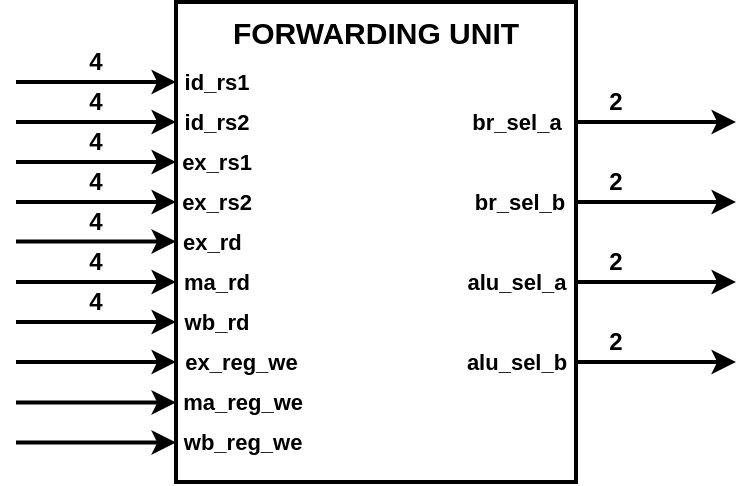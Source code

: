 <mxfile version="24.7.5">
  <diagram name="Page-1" id="dUW8negXkGSg0LMJL4hW">
    <mxGraphModel dx="600" dy="355" grid="1" gridSize="10" guides="1" tooltips="1" connect="1" arrows="1" fold="1" page="1" pageScale="1" pageWidth="1169" pageHeight="827" math="0" shadow="0">
      <root>
        <mxCell id="0" />
        <mxCell id="1" parent="0" />
        <mxCell id="GHogN01c5HszQXgdd7T0-1" value="" style="rounded=0;whiteSpace=wrap;html=1;strokeWidth=2;fontStyle=1" parent="1" vertex="1">
          <mxGeometry x="320" y="200" width="200" height="240" as="geometry" />
        </mxCell>
        <mxCell id="GHogN01c5HszQXgdd7T0-2" value="id_rs1" style="endArrow=classic;html=1;rounded=0;strokeWidth=2;fontStyle=1" parent="1" edge="1">
          <mxGeometry x="1" y="20" width="50" height="50" relative="1" as="geometry">
            <mxPoint x="240" y="240" as="sourcePoint" />
            <mxPoint x="320" y="240" as="targetPoint" />
            <mxPoint x="20" y="20" as="offset" />
          </mxGeometry>
        </mxCell>
        <mxCell id="GHogN01c5HszQXgdd7T0-3" value="id_rs2" style="endArrow=classic;html=1;rounded=0;strokeWidth=2;fontStyle=1" parent="1" edge="1">
          <mxGeometry x="1" y="20" width="50" height="50" relative="1" as="geometry">
            <mxPoint x="240" y="260" as="sourcePoint" />
            <mxPoint x="320" y="260" as="targetPoint" />
            <mxPoint x="20" y="20" as="offset" />
          </mxGeometry>
        </mxCell>
        <mxCell id="GHogN01c5HszQXgdd7T0-4" value="ex_rs1" style="endArrow=classic;html=1;rounded=0;strokeWidth=2;fontStyle=1" parent="1" edge="1">
          <mxGeometry x="1" y="20" width="50" height="50" relative="1" as="geometry">
            <mxPoint x="240" y="280" as="sourcePoint" />
            <mxPoint x="320" y="280" as="targetPoint" />
            <mxPoint x="20" y="20" as="offset" />
          </mxGeometry>
        </mxCell>
        <mxCell id="GHogN01c5HszQXgdd7T0-5" value="ex_rs2" style="endArrow=classic;html=1;rounded=0;strokeWidth=2;fontStyle=1" parent="1" edge="1">
          <mxGeometry x="1" y="20" width="50" height="50" relative="1" as="geometry">
            <mxPoint x="240" y="300" as="sourcePoint" />
            <mxPoint x="320" y="300" as="targetPoint" />
            <mxPoint x="20" y="20" as="offset" />
          </mxGeometry>
        </mxCell>
        <mxCell id="GHogN01c5HszQXgdd7T0-6" value="&amp;nbsp; &amp;nbsp; &amp;nbsp;ex_rd" style="endArrow=classic;html=1;rounded=0;labelBackgroundColor=none;strokeWidth=2;fontStyle=1" parent="1" edge="1">
          <mxGeometry x="1" y="-10" width="50" height="50" relative="1" as="geometry">
            <mxPoint x="240" y="319.71" as="sourcePoint" />
            <mxPoint x="320" y="319.71" as="targetPoint" />
            <mxPoint x="10" y="-10" as="offset" />
          </mxGeometry>
        </mxCell>
        <mxCell id="GHogN01c5HszQXgdd7T0-7" value="ma_rd" style="endArrow=classic;html=1;rounded=0;strokeWidth=2;fontStyle=1" parent="1" edge="1">
          <mxGeometry x="1" y="20" width="50" height="50" relative="1" as="geometry">
            <mxPoint x="240" y="340" as="sourcePoint" />
            <mxPoint x="320" y="340" as="targetPoint" />
            <mxPoint x="20" y="20" as="offset" />
          </mxGeometry>
        </mxCell>
        <mxCell id="GHogN01c5HszQXgdd7T0-8" value="wb_rd" style="endArrow=classic;html=1;rounded=0;strokeWidth=2;fontStyle=1" parent="1" edge="1">
          <mxGeometry x="1" y="20" width="50" height="50" relative="1" as="geometry">
            <mxPoint x="240" y="360" as="sourcePoint" />
            <mxPoint x="320" y="360" as="targetPoint" />
            <mxPoint x="20" y="20" as="offset" />
          </mxGeometry>
        </mxCell>
        <mxCell id="GHogN01c5HszQXgdd7T0-9" value="&amp;nbsp; wb_reg_we" style="endArrow=classic;html=1;rounded=0;labelBackgroundColor=none;strokeWidth=2;fontStyle=1" parent="1" edge="1">
          <mxGeometry x="1" y="30" width="50" height="50" relative="1" as="geometry">
            <mxPoint x="240" y="420.29" as="sourcePoint" />
            <mxPoint x="320" y="420.29" as="targetPoint" />
            <mxPoint x="30" y="30" as="offset" />
          </mxGeometry>
        </mxCell>
        <mxCell id="GHogN01c5HszQXgdd7T0-10" value="&amp;nbsp; ma_reg_we" style="endArrow=classic;html=1;rounded=0;labelBackgroundColor=none;strokeWidth=2;fontStyle=1" parent="1" edge="1">
          <mxGeometry x="1" y="30" width="50" height="50" relative="1" as="geometry">
            <mxPoint x="240" y="400.29" as="sourcePoint" />
            <mxPoint x="320" y="400.29" as="targetPoint" />
            <mxPoint x="30" y="30" as="offset" />
          </mxGeometry>
        </mxCell>
        <mxCell id="GHogN01c5HszQXgdd7T0-11" value="&amp;nbsp; &amp;nbsp; &amp;nbsp; &amp;nbsp; ex_reg_we" style="endArrow=classic;html=1;rounded=0;labelBackgroundColor=none;strokeWidth=2;fontStyle=1" parent="1" edge="1">
          <mxGeometry x="1" y="20" width="50" height="50" relative="1" as="geometry">
            <mxPoint x="240" y="380" as="sourcePoint" />
            <mxPoint x="320" y="380" as="targetPoint" />
            <mxPoint x="20" y="20" as="offset" />
          </mxGeometry>
        </mxCell>
        <mxCell id="GHogN01c5HszQXgdd7T0-12" value="&lt;span&gt;&lt;font style=&quot;font-size: 15px;&quot;&gt;FORWARDING UNIT&lt;/font&gt;&lt;/span&gt;" style="text;html=1;align=center;verticalAlign=middle;whiteSpace=wrap;rounded=0;strokeWidth=2;fontStyle=1" parent="1" vertex="1">
          <mxGeometry x="320" y="200" width="200" height="30" as="geometry" />
        </mxCell>
        <mxCell id="GHogN01c5HszQXgdd7T0-13" value="br_sel_a" style="endArrow=classic;html=1;rounded=0;strokeWidth=2;fontStyle=1" parent="1" edge="1">
          <mxGeometry x="-1" y="-30" width="50" height="50" relative="1" as="geometry">
            <mxPoint x="520" y="260" as="sourcePoint" />
            <mxPoint x="600" y="260" as="targetPoint" />
            <mxPoint x="-30" y="-30" as="offset" />
          </mxGeometry>
        </mxCell>
        <mxCell id="GHogN01c5HszQXgdd7T0-14" value="&amp;nbsp;br_sel_b" style="endArrow=classic;html=1;rounded=0;strokeWidth=2;fontStyle=1" parent="1" edge="1">
          <mxGeometry x="-1" y="-30" width="50" height="50" relative="1" as="geometry">
            <mxPoint x="520" y="300" as="sourcePoint" />
            <mxPoint x="600" y="300" as="targetPoint" />
            <mxPoint x="-30" y="-30" as="offset" />
          </mxGeometry>
        </mxCell>
        <mxCell id="GHogN01c5HszQXgdd7T0-15" value="alu_sel_b" style="endArrow=classic;html=1;rounded=0;strokeWidth=2;fontStyle=1" parent="1" edge="1">
          <mxGeometry x="-1" y="-30" width="50" height="50" relative="1" as="geometry">
            <mxPoint x="520" y="380" as="sourcePoint" />
            <mxPoint x="600" y="380" as="targetPoint" />
            <mxPoint x="-30" y="-30" as="offset" />
          </mxGeometry>
        </mxCell>
        <mxCell id="GHogN01c5HszQXgdd7T0-16" value="alu_sel_a" style="endArrow=classic;html=1;rounded=0;strokeWidth=2;fontStyle=1" parent="1" edge="1">
          <mxGeometry x="-1" y="-30" width="50" height="50" relative="1" as="geometry">
            <mxPoint x="520" y="340" as="sourcePoint" />
            <mxPoint x="600" y="340" as="targetPoint" />
            <mxPoint x="-30" y="-30" as="offset" />
          </mxGeometry>
        </mxCell>
        <mxCell id="GHogN01c5HszQXgdd7T0-21" value="2" style="text;html=1;align=center;verticalAlign=middle;whiteSpace=wrap;rounded=0;strokeWidth=2;fontStyle=1" parent="1" vertex="1">
          <mxGeometry x="520" y="240" width="40" height="20" as="geometry" />
        </mxCell>
        <mxCell id="GHogN01c5HszQXgdd7T0-22" value="2" style="text;html=1;align=center;verticalAlign=middle;whiteSpace=wrap;rounded=0;strokeWidth=2;fontStyle=1" parent="1" vertex="1">
          <mxGeometry x="520" y="280" width="40" height="20" as="geometry" />
        </mxCell>
        <mxCell id="GHogN01c5HszQXgdd7T0-23" value="2" style="text;html=1;align=center;verticalAlign=middle;whiteSpace=wrap;rounded=0;strokeWidth=2;fontStyle=1" parent="1" vertex="1">
          <mxGeometry x="520" y="320" width="40" height="20" as="geometry" />
        </mxCell>
        <mxCell id="GHogN01c5HszQXgdd7T0-24" value="2" style="text;html=1;align=center;verticalAlign=middle;whiteSpace=wrap;rounded=0;strokeWidth=2;fontStyle=1" parent="1" vertex="1">
          <mxGeometry x="520" y="360" width="40" height="20" as="geometry" />
        </mxCell>
        <mxCell id="GHogN01c5HszQXgdd7T0-29" value="4" style="text;html=1;align=center;verticalAlign=middle;whiteSpace=wrap;rounded=0;strokeWidth=2;fontStyle=1" parent="1" vertex="1">
          <mxGeometry x="260" y="220" width="40" height="20" as="geometry" />
        </mxCell>
        <mxCell id="GHogN01c5HszQXgdd7T0-30" value="4" style="text;html=1;align=center;verticalAlign=middle;whiteSpace=wrap;rounded=0;strokeWidth=2;fontStyle=1" parent="1" vertex="1">
          <mxGeometry x="260" y="240" width="40" height="20" as="geometry" />
        </mxCell>
        <mxCell id="GHogN01c5HszQXgdd7T0-31" value="4" style="text;html=1;align=center;verticalAlign=middle;whiteSpace=wrap;rounded=0;strokeWidth=2;fontStyle=1" parent="1" vertex="1">
          <mxGeometry x="260" y="260" width="40" height="20" as="geometry" />
        </mxCell>
        <mxCell id="GHogN01c5HszQXgdd7T0-32" value="4" style="text;html=1;align=center;verticalAlign=middle;whiteSpace=wrap;rounded=0;strokeWidth=2;fontStyle=1" parent="1" vertex="1">
          <mxGeometry x="260" y="280" width="40" height="20" as="geometry" />
        </mxCell>
        <mxCell id="GHogN01c5HszQXgdd7T0-33" value="4" style="text;html=1;align=center;verticalAlign=middle;whiteSpace=wrap;rounded=0;strokeWidth=2;fontStyle=1" parent="1" vertex="1">
          <mxGeometry x="260" y="300" width="40" height="20" as="geometry" />
        </mxCell>
        <mxCell id="GHogN01c5HszQXgdd7T0-34" value="4" style="text;html=1;align=center;verticalAlign=middle;whiteSpace=wrap;rounded=0;strokeWidth=2;fontStyle=1" parent="1" vertex="1">
          <mxGeometry x="260" y="320" width="40" height="20" as="geometry" />
        </mxCell>
        <mxCell id="GHogN01c5HszQXgdd7T0-35" value="4" style="text;html=1;align=center;verticalAlign=middle;whiteSpace=wrap;rounded=0;strokeWidth=2;fontStyle=1" parent="1" vertex="1">
          <mxGeometry x="260" y="340" width="40" height="20" as="geometry" />
        </mxCell>
      </root>
    </mxGraphModel>
  </diagram>
</mxfile>
